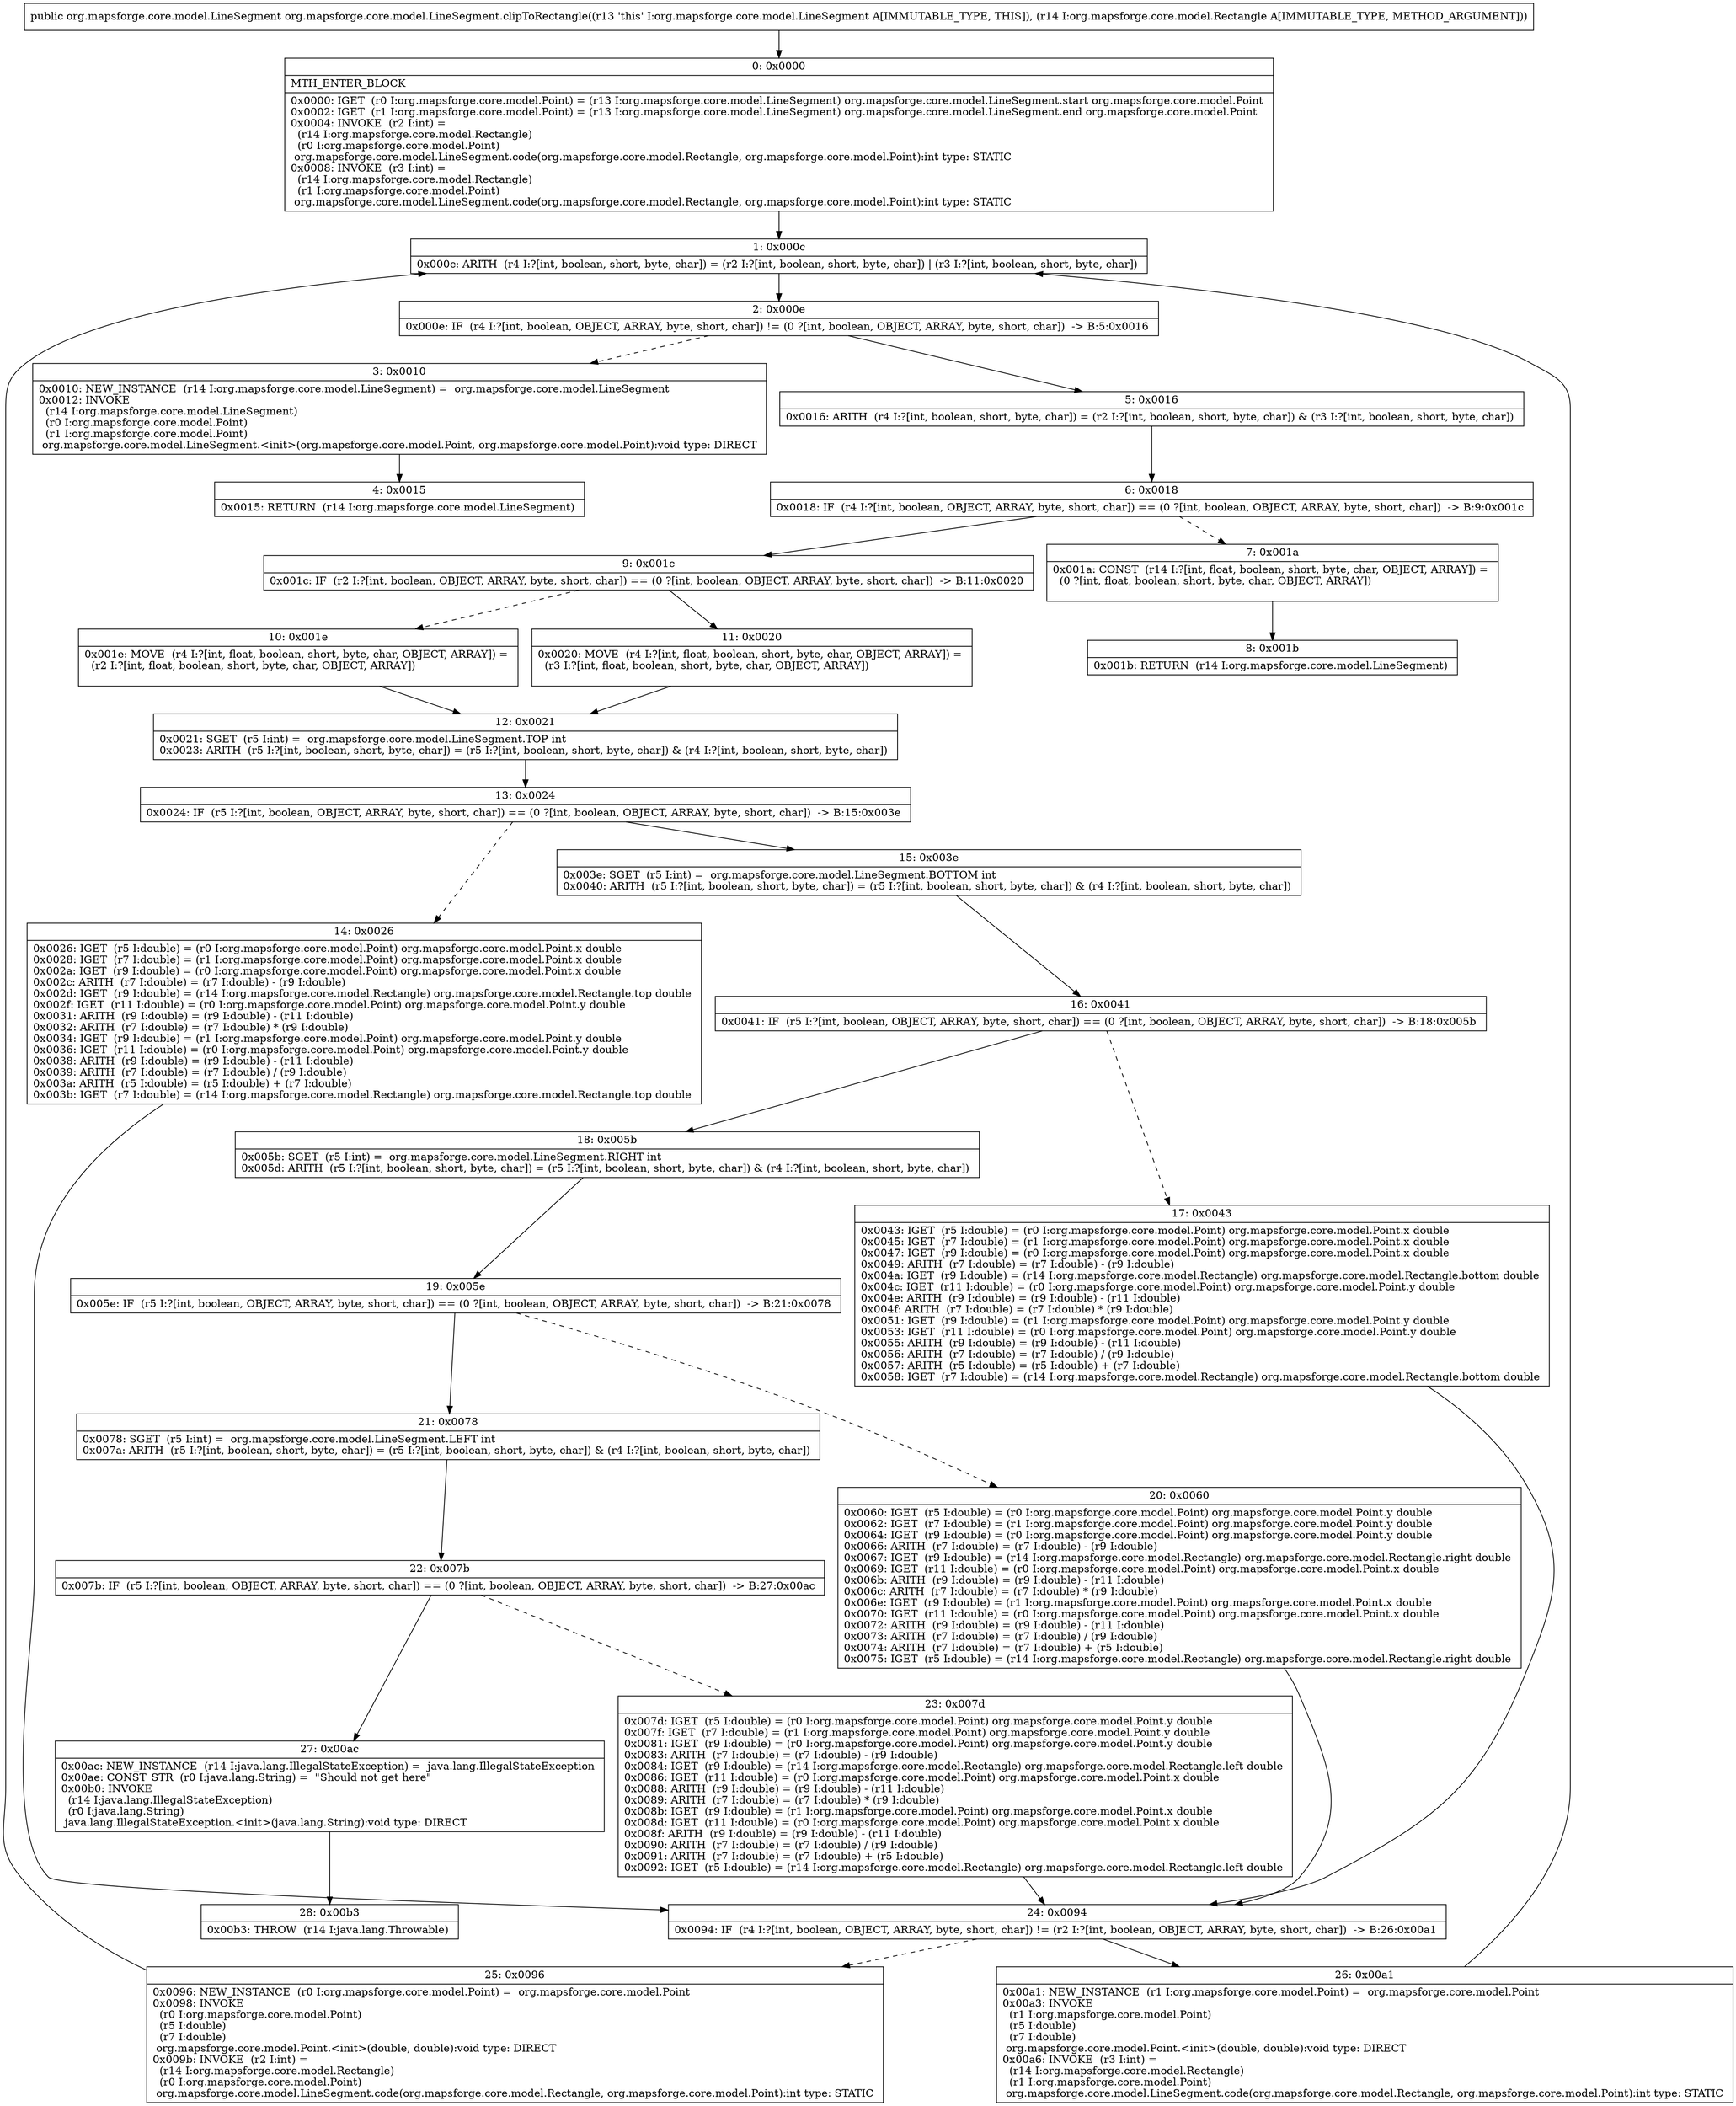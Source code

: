 digraph "CFG fororg.mapsforge.core.model.LineSegment.clipToRectangle(Lorg\/mapsforge\/core\/model\/Rectangle;)Lorg\/mapsforge\/core\/model\/LineSegment;" {
Node_0 [shape=record,label="{0\:\ 0x0000|MTH_ENTER_BLOCK\l|0x0000: IGET  (r0 I:org.mapsforge.core.model.Point) = (r13 I:org.mapsforge.core.model.LineSegment) org.mapsforge.core.model.LineSegment.start org.mapsforge.core.model.Point \l0x0002: IGET  (r1 I:org.mapsforge.core.model.Point) = (r13 I:org.mapsforge.core.model.LineSegment) org.mapsforge.core.model.LineSegment.end org.mapsforge.core.model.Point \l0x0004: INVOKE  (r2 I:int) = \l  (r14 I:org.mapsforge.core.model.Rectangle)\l  (r0 I:org.mapsforge.core.model.Point)\l org.mapsforge.core.model.LineSegment.code(org.mapsforge.core.model.Rectangle, org.mapsforge.core.model.Point):int type: STATIC \l0x0008: INVOKE  (r3 I:int) = \l  (r14 I:org.mapsforge.core.model.Rectangle)\l  (r1 I:org.mapsforge.core.model.Point)\l org.mapsforge.core.model.LineSegment.code(org.mapsforge.core.model.Rectangle, org.mapsforge.core.model.Point):int type: STATIC \l}"];
Node_1 [shape=record,label="{1\:\ 0x000c|0x000c: ARITH  (r4 I:?[int, boolean, short, byte, char]) = (r2 I:?[int, boolean, short, byte, char]) \| (r3 I:?[int, boolean, short, byte, char]) \l}"];
Node_2 [shape=record,label="{2\:\ 0x000e|0x000e: IF  (r4 I:?[int, boolean, OBJECT, ARRAY, byte, short, char]) != (0 ?[int, boolean, OBJECT, ARRAY, byte, short, char])  \-\> B:5:0x0016 \l}"];
Node_3 [shape=record,label="{3\:\ 0x0010|0x0010: NEW_INSTANCE  (r14 I:org.mapsforge.core.model.LineSegment) =  org.mapsforge.core.model.LineSegment \l0x0012: INVOKE  \l  (r14 I:org.mapsforge.core.model.LineSegment)\l  (r0 I:org.mapsforge.core.model.Point)\l  (r1 I:org.mapsforge.core.model.Point)\l org.mapsforge.core.model.LineSegment.\<init\>(org.mapsforge.core.model.Point, org.mapsforge.core.model.Point):void type: DIRECT \l}"];
Node_4 [shape=record,label="{4\:\ 0x0015|0x0015: RETURN  (r14 I:org.mapsforge.core.model.LineSegment) \l}"];
Node_5 [shape=record,label="{5\:\ 0x0016|0x0016: ARITH  (r4 I:?[int, boolean, short, byte, char]) = (r2 I:?[int, boolean, short, byte, char]) & (r3 I:?[int, boolean, short, byte, char]) \l}"];
Node_6 [shape=record,label="{6\:\ 0x0018|0x0018: IF  (r4 I:?[int, boolean, OBJECT, ARRAY, byte, short, char]) == (0 ?[int, boolean, OBJECT, ARRAY, byte, short, char])  \-\> B:9:0x001c \l}"];
Node_7 [shape=record,label="{7\:\ 0x001a|0x001a: CONST  (r14 I:?[int, float, boolean, short, byte, char, OBJECT, ARRAY]) = \l  (0 ?[int, float, boolean, short, byte, char, OBJECT, ARRAY])\l \l}"];
Node_8 [shape=record,label="{8\:\ 0x001b|0x001b: RETURN  (r14 I:org.mapsforge.core.model.LineSegment) \l}"];
Node_9 [shape=record,label="{9\:\ 0x001c|0x001c: IF  (r2 I:?[int, boolean, OBJECT, ARRAY, byte, short, char]) == (0 ?[int, boolean, OBJECT, ARRAY, byte, short, char])  \-\> B:11:0x0020 \l}"];
Node_10 [shape=record,label="{10\:\ 0x001e|0x001e: MOVE  (r4 I:?[int, float, boolean, short, byte, char, OBJECT, ARRAY]) = \l  (r2 I:?[int, float, boolean, short, byte, char, OBJECT, ARRAY])\l \l}"];
Node_11 [shape=record,label="{11\:\ 0x0020|0x0020: MOVE  (r4 I:?[int, float, boolean, short, byte, char, OBJECT, ARRAY]) = \l  (r3 I:?[int, float, boolean, short, byte, char, OBJECT, ARRAY])\l \l}"];
Node_12 [shape=record,label="{12\:\ 0x0021|0x0021: SGET  (r5 I:int) =  org.mapsforge.core.model.LineSegment.TOP int \l0x0023: ARITH  (r5 I:?[int, boolean, short, byte, char]) = (r5 I:?[int, boolean, short, byte, char]) & (r4 I:?[int, boolean, short, byte, char]) \l}"];
Node_13 [shape=record,label="{13\:\ 0x0024|0x0024: IF  (r5 I:?[int, boolean, OBJECT, ARRAY, byte, short, char]) == (0 ?[int, boolean, OBJECT, ARRAY, byte, short, char])  \-\> B:15:0x003e \l}"];
Node_14 [shape=record,label="{14\:\ 0x0026|0x0026: IGET  (r5 I:double) = (r0 I:org.mapsforge.core.model.Point) org.mapsforge.core.model.Point.x double \l0x0028: IGET  (r7 I:double) = (r1 I:org.mapsforge.core.model.Point) org.mapsforge.core.model.Point.x double \l0x002a: IGET  (r9 I:double) = (r0 I:org.mapsforge.core.model.Point) org.mapsforge.core.model.Point.x double \l0x002c: ARITH  (r7 I:double) = (r7 I:double) \- (r9 I:double) \l0x002d: IGET  (r9 I:double) = (r14 I:org.mapsforge.core.model.Rectangle) org.mapsforge.core.model.Rectangle.top double \l0x002f: IGET  (r11 I:double) = (r0 I:org.mapsforge.core.model.Point) org.mapsforge.core.model.Point.y double \l0x0031: ARITH  (r9 I:double) = (r9 I:double) \- (r11 I:double) \l0x0032: ARITH  (r7 I:double) = (r7 I:double) * (r9 I:double) \l0x0034: IGET  (r9 I:double) = (r1 I:org.mapsforge.core.model.Point) org.mapsforge.core.model.Point.y double \l0x0036: IGET  (r11 I:double) = (r0 I:org.mapsforge.core.model.Point) org.mapsforge.core.model.Point.y double \l0x0038: ARITH  (r9 I:double) = (r9 I:double) \- (r11 I:double) \l0x0039: ARITH  (r7 I:double) = (r7 I:double) \/ (r9 I:double) \l0x003a: ARITH  (r5 I:double) = (r5 I:double) + (r7 I:double) \l0x003b: IGET  (r7 I:double) = (r14 I:org.mapsforge.core.model.Rectangle) org.mapsforge.core.model.Rectangle.top double \l}"];
Node_15 [shape=record,label="{15\:\ 0x003e|0x003e: SGET  (r5 I:int) =  org.mapsforge.core.model.LineSegment.BOTTOM int \l0x0040: ARITH  (r5 I:?[int, boolean, short, byte, char]) = (r5 I:?[int, boolean, short, byte, char]) & (r4 I:?[int, boolean, short, byte, char]) \l}"];
Node_16 [shape=record,label="{16\:\ 0x0041|0x0041: IF  (r5 I:?[int, boolean, OBJECT, ARRAY, byte, short, char]) == (0 ?[int, boolean, OBJECT, ARRAY, byte, short, char])  \-\> B:18:0x005b \l}"];
Node_17 [shape=record,label="{17\:\ 0x0043|0x0043: IGET  (r5 I:double) = (r0 I:org.mapsforge.core.model.Point) org.mapsforge.core.model.Point.x double \l0x0045: IGET  (r7 I:double) = (r1 I:org.mapsforge.core.model.Point) org.mapsforge.core.model.Point.x double \l0x0047: IGET  (r9 I:double) = (r0 I:org.mapsforge.core.model.Point) org.mapsforge.core.model.Point.x double \l0x0049: ARITH  (r7 I:double) = (r7 I:double) \- (r9 I:double) \l0x004a: IGET  (r9 I:double) = (r14 I:org.mapsforge.core.model.Rectangle) org.mapsforge.core.model.Rectangle.bottom double \l0x004c: IGET  (r11 I:double) = (r0 I:org.mapsforge.core.model.Point) org.mapsforge.core.model.Point.y double \l0x004e: ARITH  (r9 I:double) = (r9 I:double) \- (r11 I:double) \l0x004f: ARITH  (r7 I:double) = (r7 I:double) * (r9 I:double) \l0x0051: IGET  (r9 I:double) = (r1 I:org.mapsforge.core.model.Point) org.mapsforge.core.model.Point.y double \l0x0053: IGET  (r11 I:double) = (r0 I:org.mapsforge.core.model.Point) org.mapsforge.core.model.Point.y double \l0x0055: ARITH  (r9 I:double) = (r9 I:double) \- (r11 I:double) \l0x0056: ARITH  (r7 I:double) = (r7 I:double) \/ (r9 I:double) \l0x0057: ARITH  (r5 I:double) = (r5 I:double) + (r7 I:double) \l0x0058: IGET  (r7 I:double) = (r14 I:org.mapsforge.core.model.Rectangle) org.mapsforge.core.model.Rectangle.bottom double \l}"];
Node_18 [shape=record,label="{18\:\ 0x005b|0x005b: SGET  (r5 I:int) =  org.mapsforge.core.model.LineSegment.RIGHT int \l0x005d: ARITH  (r5 I:?[int, boolean, short, byte, char]) = (r5 I:?[int, boolean, short, byte, char]) & (r4 I:?[int, boolean, short, byte, char]) \l}"];
Node_19 [shape=record,label="{19\:\ 0x005e|0x005e: IF  (r5 I:?[int, boolean, OBJECT, ARRAY, byte, short, char]) == (0 ?[int, boolean, OBJECT, ARRAY, byte, short, char])  \-\> B:21:0x0078 \l}"];
Node_20 [shape=record,label="{20\:\ 0x0060|0x0060: IGET  (r5 I:double) = (r0 I:org.mapsforge.core.model.Point) org.mapsforge.core.model.Point.y double \l0x0062: IGET  (r7 I:double) = (r1 I:org.mapsforge.core.model.Point) org.mapsforge.core.model.Point.y double \l0x0064: IGET  (r9 I:double) = (r0 I:org.mapsforge.core.model.Point) org.mapsforge.core.model.Point.y double \l0x0066: ARITH  (r7 I:double) = (r7 I:double) \- (r9 I:double) \l0x0067: IGET  (r9 I:double) = (r14 I:org.mapsforge.core.model.Rectangle) org.mapsforge.core.model.Rectangle.right double \l0x0069: IGET  (r11 I:double) = (r0 I:org.mapsforge.core.model.Point) org.mapsforge.core.model.Point.x double \l0x006b: ARITH  (r9 I:double) = (r9 I:double) \- (r11 I:double) \l0x006c: ARITH  (r7 I:double) = (r7 I:double) * (r9 I:double) \l0x006e: IGET  (r9 I:double) = (r1 I:org.mapsforge.core.model.Point) org.mapsforge.core.model.Point.x double \l0x0070: IGET  (r11 I:double) = (r0 I:org.mapsforge.core.model.Point) org.mapsforge.core.model.Point.x double \l0x0072: ARITH  (r9 I:double) = (r9 I:double) \- (r11 I:double) \l0x0073: ARITH  (r7 I:double) = (r7 I:double) \/ (r9 I:double) \l0x0074: ARITH  (r7 I:double) = (r7 I:double) + (r5 I:double) \l0x0075: IGET  (r5 I:double) = (r14 I:org.mapsforge.core.model.Rectangle) org.mapsforge.core.model.Rectangle.right double \l}"];
Node_21 [shape=record,label="{21\:\ 0x0078|0x0078: SGET  (r5 I:int) =  org.mapsforge.core.model.LineSegment.LEFT int \l0x007a: ARITH  (r5 I:?[int, boolean, short, byte, char]) = (r5 I:?[int, boolean, short, byte, char]) & (r4 I:?[int, boolean, short, byte, char]) \l}"];
Node_22 [shape=record,label="{22\:\ 0x007b|0x007b: IF  (r5 I:?[int, boolean, OBJECT, ARRAY, byte, short, char]) == (0 ?[int, boolean, OBJECT, ARRAY, byte, short, char])  \-\> B:27:0x00ac \l}"];
Node_23 [shape=record,label="{23\:\ 0x007d|0x007d: IGET  (r5 I:double) = (r0 I:org.mapsforge.core.model.Point) org.mapsforge.core.model.Point.y double \l0x007f: IGET  (r7 I:double) = (r1 I:org.mapsforge.core.model.Point) org.mapsforge.core.model.Point.y double \l0x0081: IGET  (r9 I:double) = (r0 I:org.mapsforge.core.model.Point) org.mapsforge.core.model.Point.y double \l0x0083: ARITH  (r7 I:double) = (r7 I:double) \- (r9 I:double) \l0x0084: IGET  (r9 I:double) = (r14 I:org.mapsforge.core.model.Rectangle) org.mapsforge.core.model.Rectangle.left double \l0x0086: IGET  (r11 I:double) = (r0 I:org.mapsforge.core.model.Point) org.mapsforge.core.model.Point.x double \l0x0088: ARITH  (r9 I:double) = (r9 I:double) \- (r11 I:double) \l0x0089: ARITH  (r7 I:double) = (r7 I:double) * (r9 I:double) \l0x008b: IGET  (r9 I:double) = (r1 I:org.mapsforge.core.model.Point) org.mapsforge.core.model.Point.x double \l0x008d: IGET  (r11 I:double) = (r0 I:org.mapsforge.core.model.Point) org.mapsforge.core.model.Point.x double \l0x008f: ARITH  (r9 I:double) = (r9 I:double) \- (r11 I:double) \l0x0090: ARITH  (r7 I:double) = (r7 I:double) \/ (r9 I:double) \l0x0091: ARITH  (r7 I:double) = (r7 I:double) + (r5 I:double) \l0x0092: IGET  (r5 I:double) = (r14 I:org.mapsforge.core.model.Rectangle) org.mapsforge.core.model.Rectangle.left double \l}"];
Node_24 [shape=record,label="{24\:\ 0x0094|0x0094: IF  (r4 I:?[int, boolean, OBJECT, ARRAY, byte, short, char]) != (r2 I:?[int, boolean, OBJECT, ARRAY, byte, short, char])  \-\> B:26:0x00a1 \l}"];
Node_25 [shape=record,label="{25\:\ 0x0096|0x0096: NEW_INSTANCE  (r0 I:org.mapsforge.core.model.Point) =  org.mapsforge.core.model.Point \l0x0098: INVOKE  \l  (r0 I:org.mapsforge.core.model.Point)\l  (r5 I:double)\l  (r7 I:double)\l org.mapsforge.core.model.Point.\<init\>(double, double):void type: DIRECT \l0x009b: INVOKE  (r2 I:int) = \l  (r14 I:org.mapsforge.core.model.Rectangle)\l  (r0 I:org.mapsforge.core.model.Point)\l org.mapsforge.core.model.LineSegment.code(org.mapsforge.core.model.Rectangle, org.mapsforge.core.model.Point):int type: STATIC \l}"];
Node_26 [shape=record,label="{26\:\ 0x00a1|0x00a1: NEW_INSTANCE  (r1 I:org.mapsforge.core.model.Point) =  org.mapsforge.core.model.Point \l0x00a3: INVOKE  \l  (r1 I:org.mapsforge.core.model.Point)\l  (r5 I:double)\l  (r7 I:double)\l org.mapsforge.core.model.Point.\<init\>(double, double):void type: DIRECT \l0x00a6: INVOKE  (r3 I:int) = \l  (r14 I:org.mapsforge.core.model.Rectangle)\l  (r1 I:org.mapsforge.core.model.Point)\l org.mapsforge.core.model.LineSegment.code(org.mapsforge.core.model.Rectangle, org.mapsforge.core.model.Point):int type: STATIC \l}"];
Node_27 [shape=record,label="{27\:\ 0x00ac|0x00ac: NEW_INSTANCE  (r14 I:java.lang.IllegalStateException) =  java.lang.IllegalStateException \l0x00ae: CONST_STR  (r0 I:java.lang.String) =  \"Should not get here\" \l0x00b0: INVOKE  \l  (r14 I:java.lang.IllegalStateException)\l  (r0 I:java.lang.String)\l java.lang.IllegalStateException.\<init\>(java.lang.String):void type: DIRECT \l}"];
Node_28 [shape=record,label="{28\:\ 0x00b3|0x00b3: THROW  (r14 I:java.lang.Throwable) \l}"];
MethodNode[shape=record,label="{public org.mapsforge.core.model.LineSegment org.mapsforge.core.model.LineSegment.clipToRectangle((r13 'this' I:org.mapsforge.core.model.LineSegment A[IMMUTABLE_TYPE, THIS]), (r14 I:org.mapsforge.core.model.Rectangle A[IMMUTABLE_TYPE, METHOD_ARGUMENT])) }"];
MethodNode -> Node_0;
Node_0 -> Node_1;
Node_1 -> Node_2;
Node_2 -> Node_3[style=dashed];
Node_2 -> Node_5;
Node_3 -> Node_4;
Node_5 -> Node_6;
Node_6 -> Node_7[style=dashed];
Node_6 -> Node_9;
Node_7 -> Node_8;
Node_9 -> Node_10[style=dashed];
Node_9 -> Node_11;
Node_10 -> Node_12;
Node_11 -> Node_12;
Node_12 -> Node_13;
Node_13 -> Node_14[style=dashed];
Node_13 -> Node_15;
Node_14 -> Node_24;
Node_15 -> Node_16;
Node_16 -> Node_17[style=dashed];
Node_16 -> Node_18;
Node_17 -> Node_24;
Node_18 -> Node_19;
Node_19 -> Node_20[style=dashed];
Node_19 -> Node_21;
Node_20 -> Node_24;
Node_21 -> Node_22;
Node_22 -> Node_23[style=dashed];
Node_22 -> Node_27;
Node_23 -> Node_24;
Node_24 -> Node_25[style=dashed];
Node_24 -> Node_26;
Node_25 -> Node_1;
Node_26 -> Node_1;
Node_27 -> Node_28;
}

